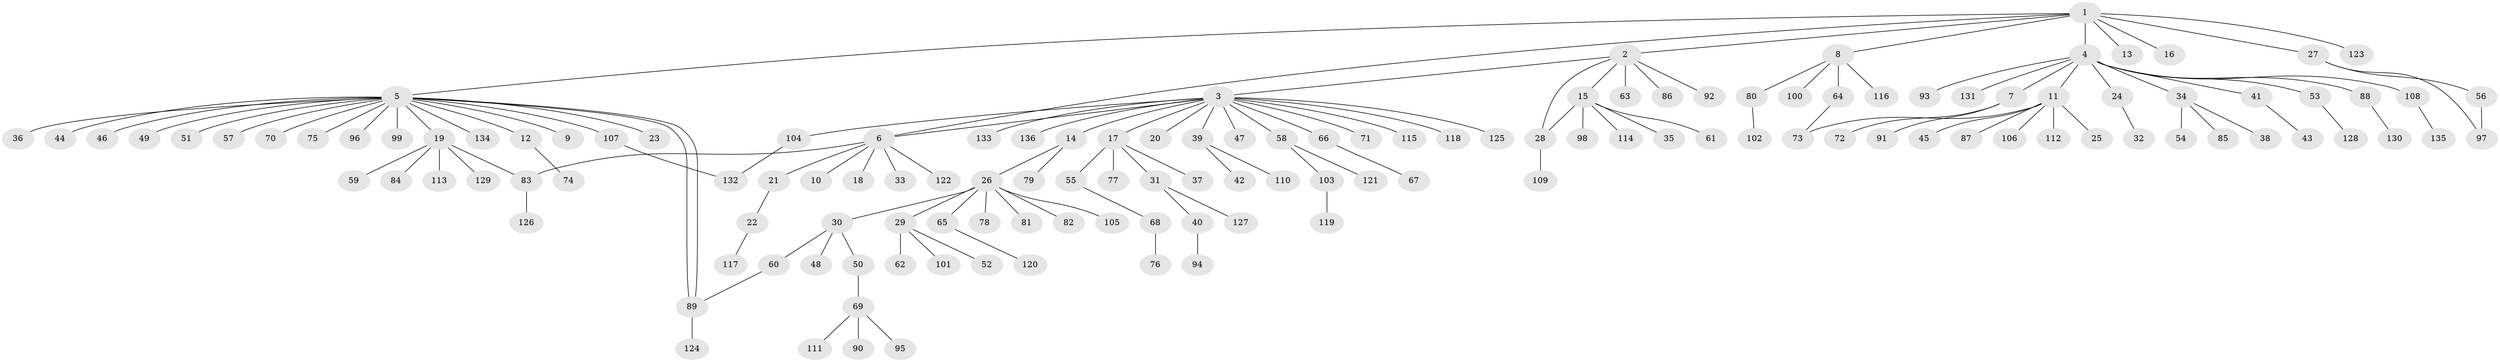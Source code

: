 // coarse degree distribution, {8: 0.009523809523809525, 7: 0.01904761904761905, 15: 0.009523809523809525, 12: 0.009523809523809525, 19: 0.009523809523809525, 5: 0.02857142857142857, 1: 0.6952380952380952, 6: 0.009523809523809525, 2: 0.14285714285714285, 4: 0.01904761904761905, 10: 0.009523809523809525, 3: 0.0380952380952381}
// Generated by graph-tools (version 1.1) at 2025/41/03/06/25 10:41:51]
// undirected, 136 vertices, 143 edges
graph export_dot {
graph [start="1"]
  node [color=gray90,style=filled];
  1;
  2;
  3;
  4;
  5;
  6;
  7;
  8;
  9;
  10;
  11;
  12;
  13;
  14;
  15;
  16;
  17;
  18;
  19;
  20;
  21;
  22;
  23;
  24;
  25;
  26;
  27;
  28;
  29;
  30;
  31;
  32;
  33;
  34;
  35;
  36;
  37;
  38;
  39;
  40;
  41;
  42;
  43;
  44;
  45;
  46;
  47;
  48;
  49;
  50;
  51;
  52;
  53;
  54;
  55;
  56;
  57;
  58;
  59;
  60;
  61;
  62;
  63;
  64;
  65;
  66;
  67;
  68;
  69;
  70;
  71;
  72;
  73;
  74;
  75;
  76;
  77;
  78;
  79;
  80;
  81;
  82;
  83;
  84;
  85;
  86;
  87;
  88;
  89;
  90;
  91;
  92;
  93;
  94;
  95;
  96;
  97;
  98;
  99;
  100;
  101;
  102;
  103;
  104;
  105;
  106;
  107;
  108;
  109;
  110;
  111;
  112;
  113;
  114;
  115;
  116;
  117;
  118;
  119;
  120;
  121;
  122;
  123;
  124;
  125;
  126;
  127;
  128;
  129;
  130;
  131;
  132;
  133;
  134;
  135;
  136;
  1 -- 2;
  1 -- 4;
  1 -- 5;
  1 -- 6;
  1 -- 8;
  1 -- 13;
  1 -- 16;
  1 -- 27;
  1 -- 123;
  2 -- 3;
  2 -- 15;
  2 -- 28;
  2 -- 63;
  2 -- 86;
  2 -- 92;
  3 -- 6;
  3 -- 14;
  3 -- 17;
  3 -- 20;
  3 -- 39;
  3 -- 47;
  3 -- 58;
  3 -- 66;
  3 -- 71;
  3 -- 104;
  3 -- 115;
  3 -- 118;
  3 -- 125;
  3 -- 133;
  3 -- 136;
  4 -- 7;
  4 -- 11;
  4 -- 24;
  4 -- 34;
  4 -- 41;
  4 -- 53;
  4 -- 88;
  4 -- 93;
  4 -- 108;
  4 -- 131;
  5 -- 9;
  5 -- 12;
  5 -- 19;
  5 -- 23;
  5 -- 36;
  5 -- 44;
  5 -- 46;
  5 -- 49;
  5 -- 51;
  5 -- 57;
  5 -- 70;
  5 -- 75;
  5 -- 89;
  5 -- 89;
  5 -- 96;
  5 -- 99;
  5 -- 107;
  5 -- 134;
  6 -- 10;
  6 -- 18;
  6 -- 21;
  6 -- 33;
  6 -- 83;
  6 -- 122;
  7 -- 72;
  7 -- 91;
  8 -- 64;
  8 -- 80;
  8 -- 100;
  8 -- 116;
  11 -- 25;
  11 -- 45;
  11 -- 73;
  11 -- 87;
  11 -- 106;
  11 -- 112;
  12 -- 74;
  14 -- 26;
  14 -- 79;
  15 -- 28;
  15 -- 35;
  15 -- 61;
  15 -- 98;
  15 -- 114;
  17 -- 31;
  17 -- 37;
  17 -- 55;
  17 -- 77;
  19 -- 59;
  19 -- 83;
  19 -- 84;
  19 -- 113;
  19 -- 129;
  21 -- 22;
  22 -- 117;
  24 -- 32;
  26 -- 29;
  26 -- 30;
  26 -- 65;
  26 -- 78;
  26 -- 81;
  26 -- 82;
  26 -- 105;
  27 -- 56;
  27 -- 97;
  28 -- 109;
  29 -- 52;
  29 -- 62;
  29 -- 101;
  30 -- 48;
  30 -- 50;
  30 -- 60;
  31 -- 40;
  31 -- 127;
  34 -- 38;
  34 -- 54;
  34 -- 85;
  39 -- 42;
  39 -- 110;
  40 -- 94;
  41 -- 43;
  50 -- 69;
  53 -- 128;
  55 -- 68;
  56 -- 97;
  58 -- 103;
  58 -- 121;
  60 -- 89;
  64 -- 73;
  65 -- 120;
  66 -- 67;
  68 -- 76;
  69 -- 90;
  69 -- 95;
  69 -- 111;
  80 -- 102;
  83 -- 126;
  88 -- 130;
  89 -- 124;
  103 -- 119;
  104 -- 132;
  107 -- 132;
  108 -- 135;
}
